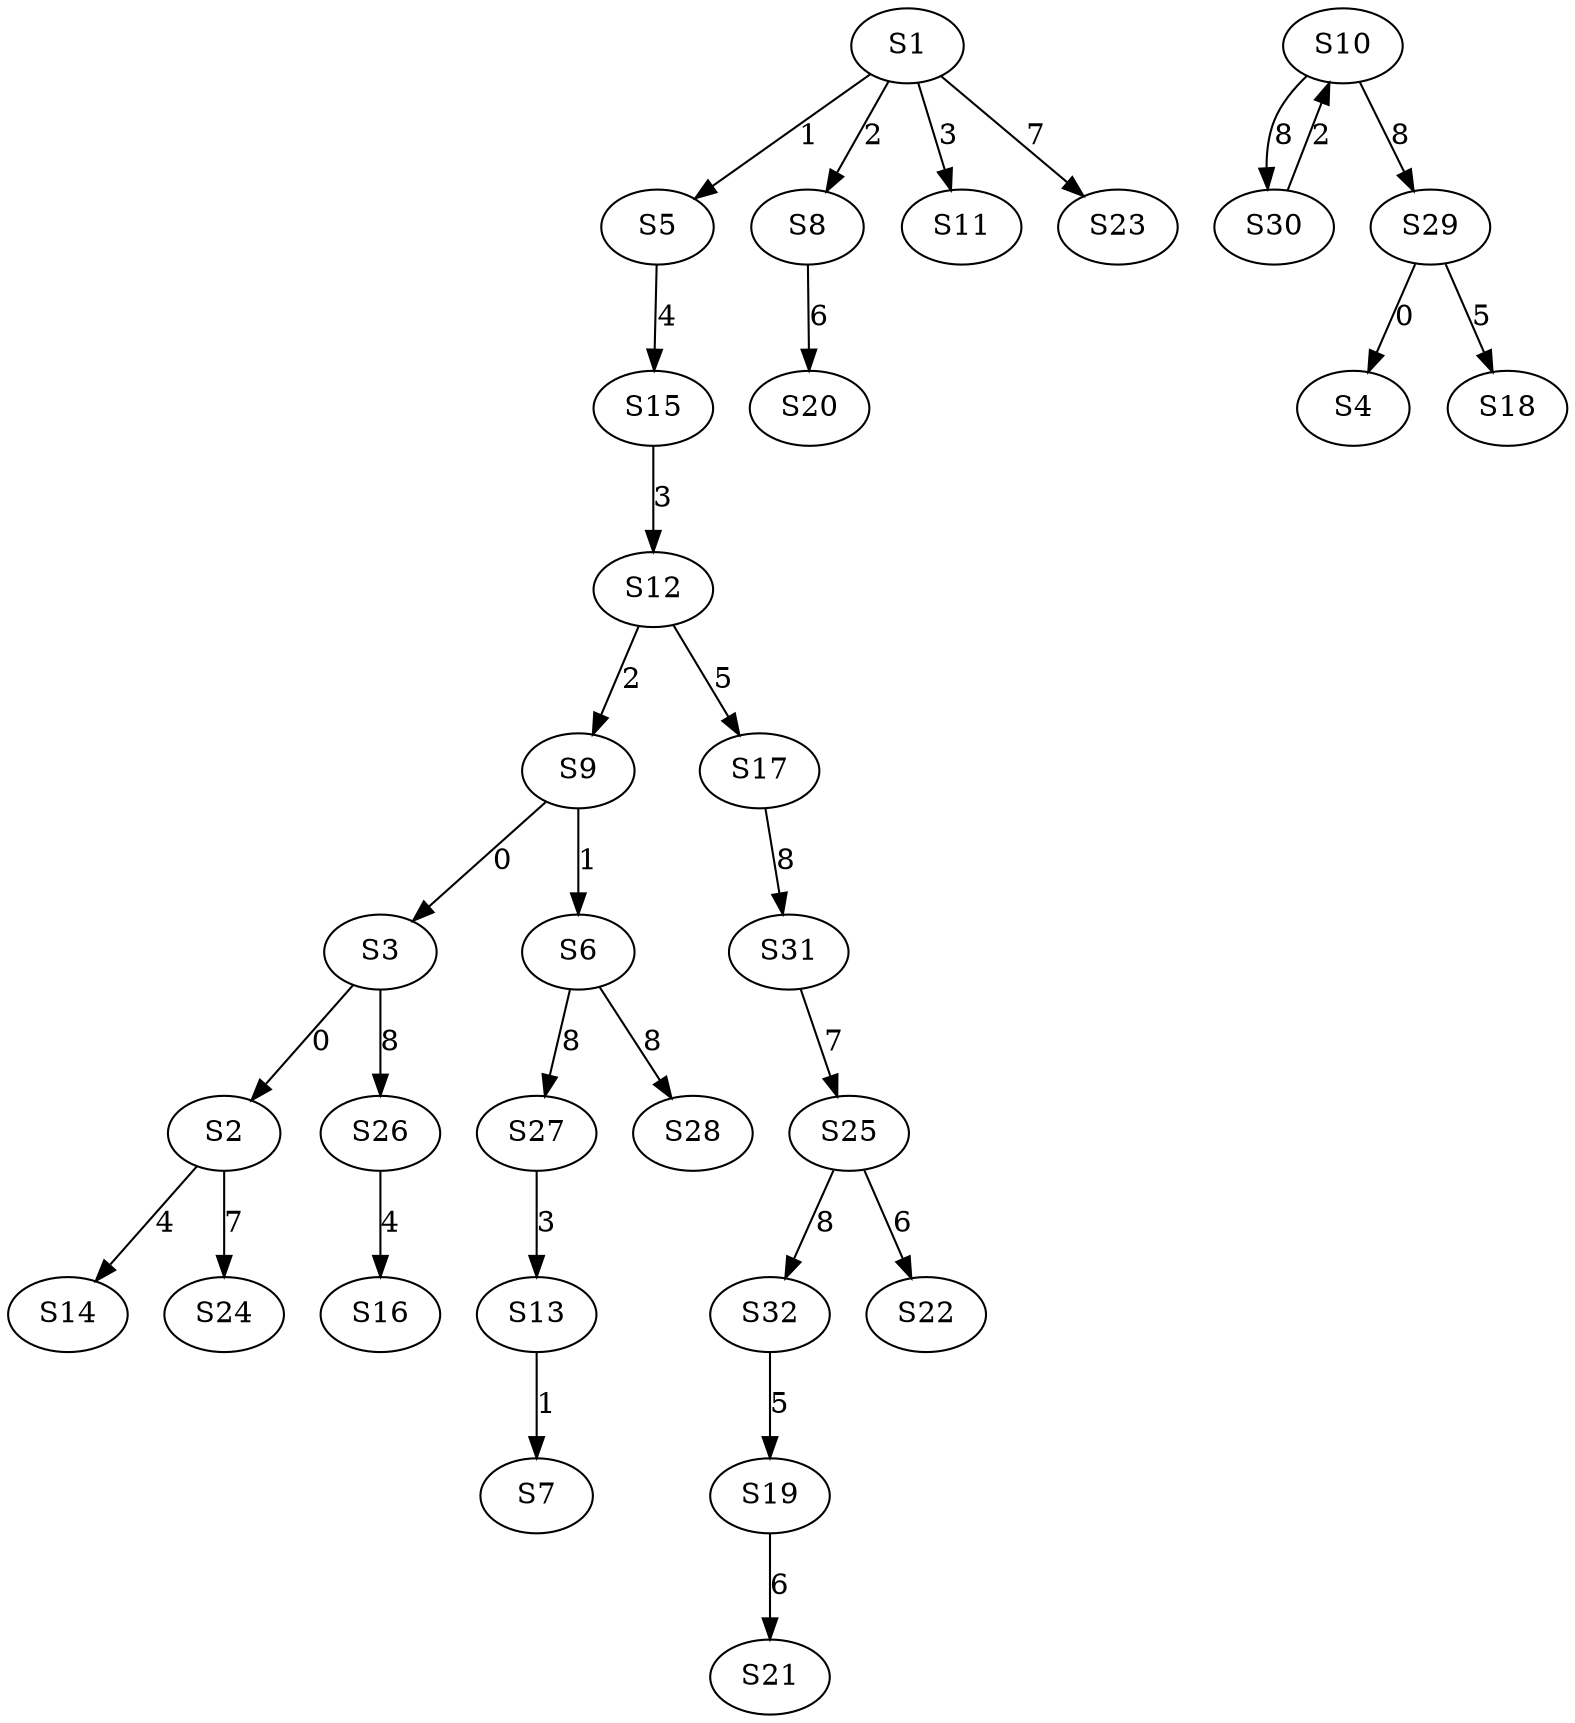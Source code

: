 strict digraph {
	S3 -> S2 [ label = 0 ];
	S9 -> S3 [ label = 0 ];
	S29 -> S4 [ label = 0 ];
	S1 -> S5 [ label = 1 ];
	S9 -> S6 [ label = 1 ];
	S13 -> S7 [ label = 1 ];
	S1 -> S8 [ label = 2 ];
	S12 -> S9 [ label = 2 ];
	S30 -> S10 [ label = 2 ];
	S1 -> S11 [ label = 3 ];
	S15 -> S12 [ label = 3 ];
	S27 -> S13 [ label = 3 ];
	S2 -> S14 [ label = 4 ];
	S5 -> S15 [ label = 4 ];
	S26 -> S16 [ label = 4 ];
	S12 -> S17 [ label = 5 ];
	S29 -> S18 [ label = 5 ];
	S32 -> S19 [ label = 5 ];
	S8 -> S20 [ label = 6 ];
	S19 -> S21 [ label = 6 ];
	S25 -> S22 [ label = 6 ];
	S1 -> S23 [ label = 7 ];
	S2 -> S24 [ label = 7 ];
	S31 -> S25 [ label = 7 ];
	S3 -> S26 [ label = 8 ];
	S6 -> S27 [ label = 8 ];
	S6 -> S28 [ label = 8 ];
	S10 -> S29 [ label = 8 ];
	S10 -> S30 [ label = 8 ];
	S17 -> S31 [ label = 8 ];
	S25 -> S32 [ label = 8 ];
}